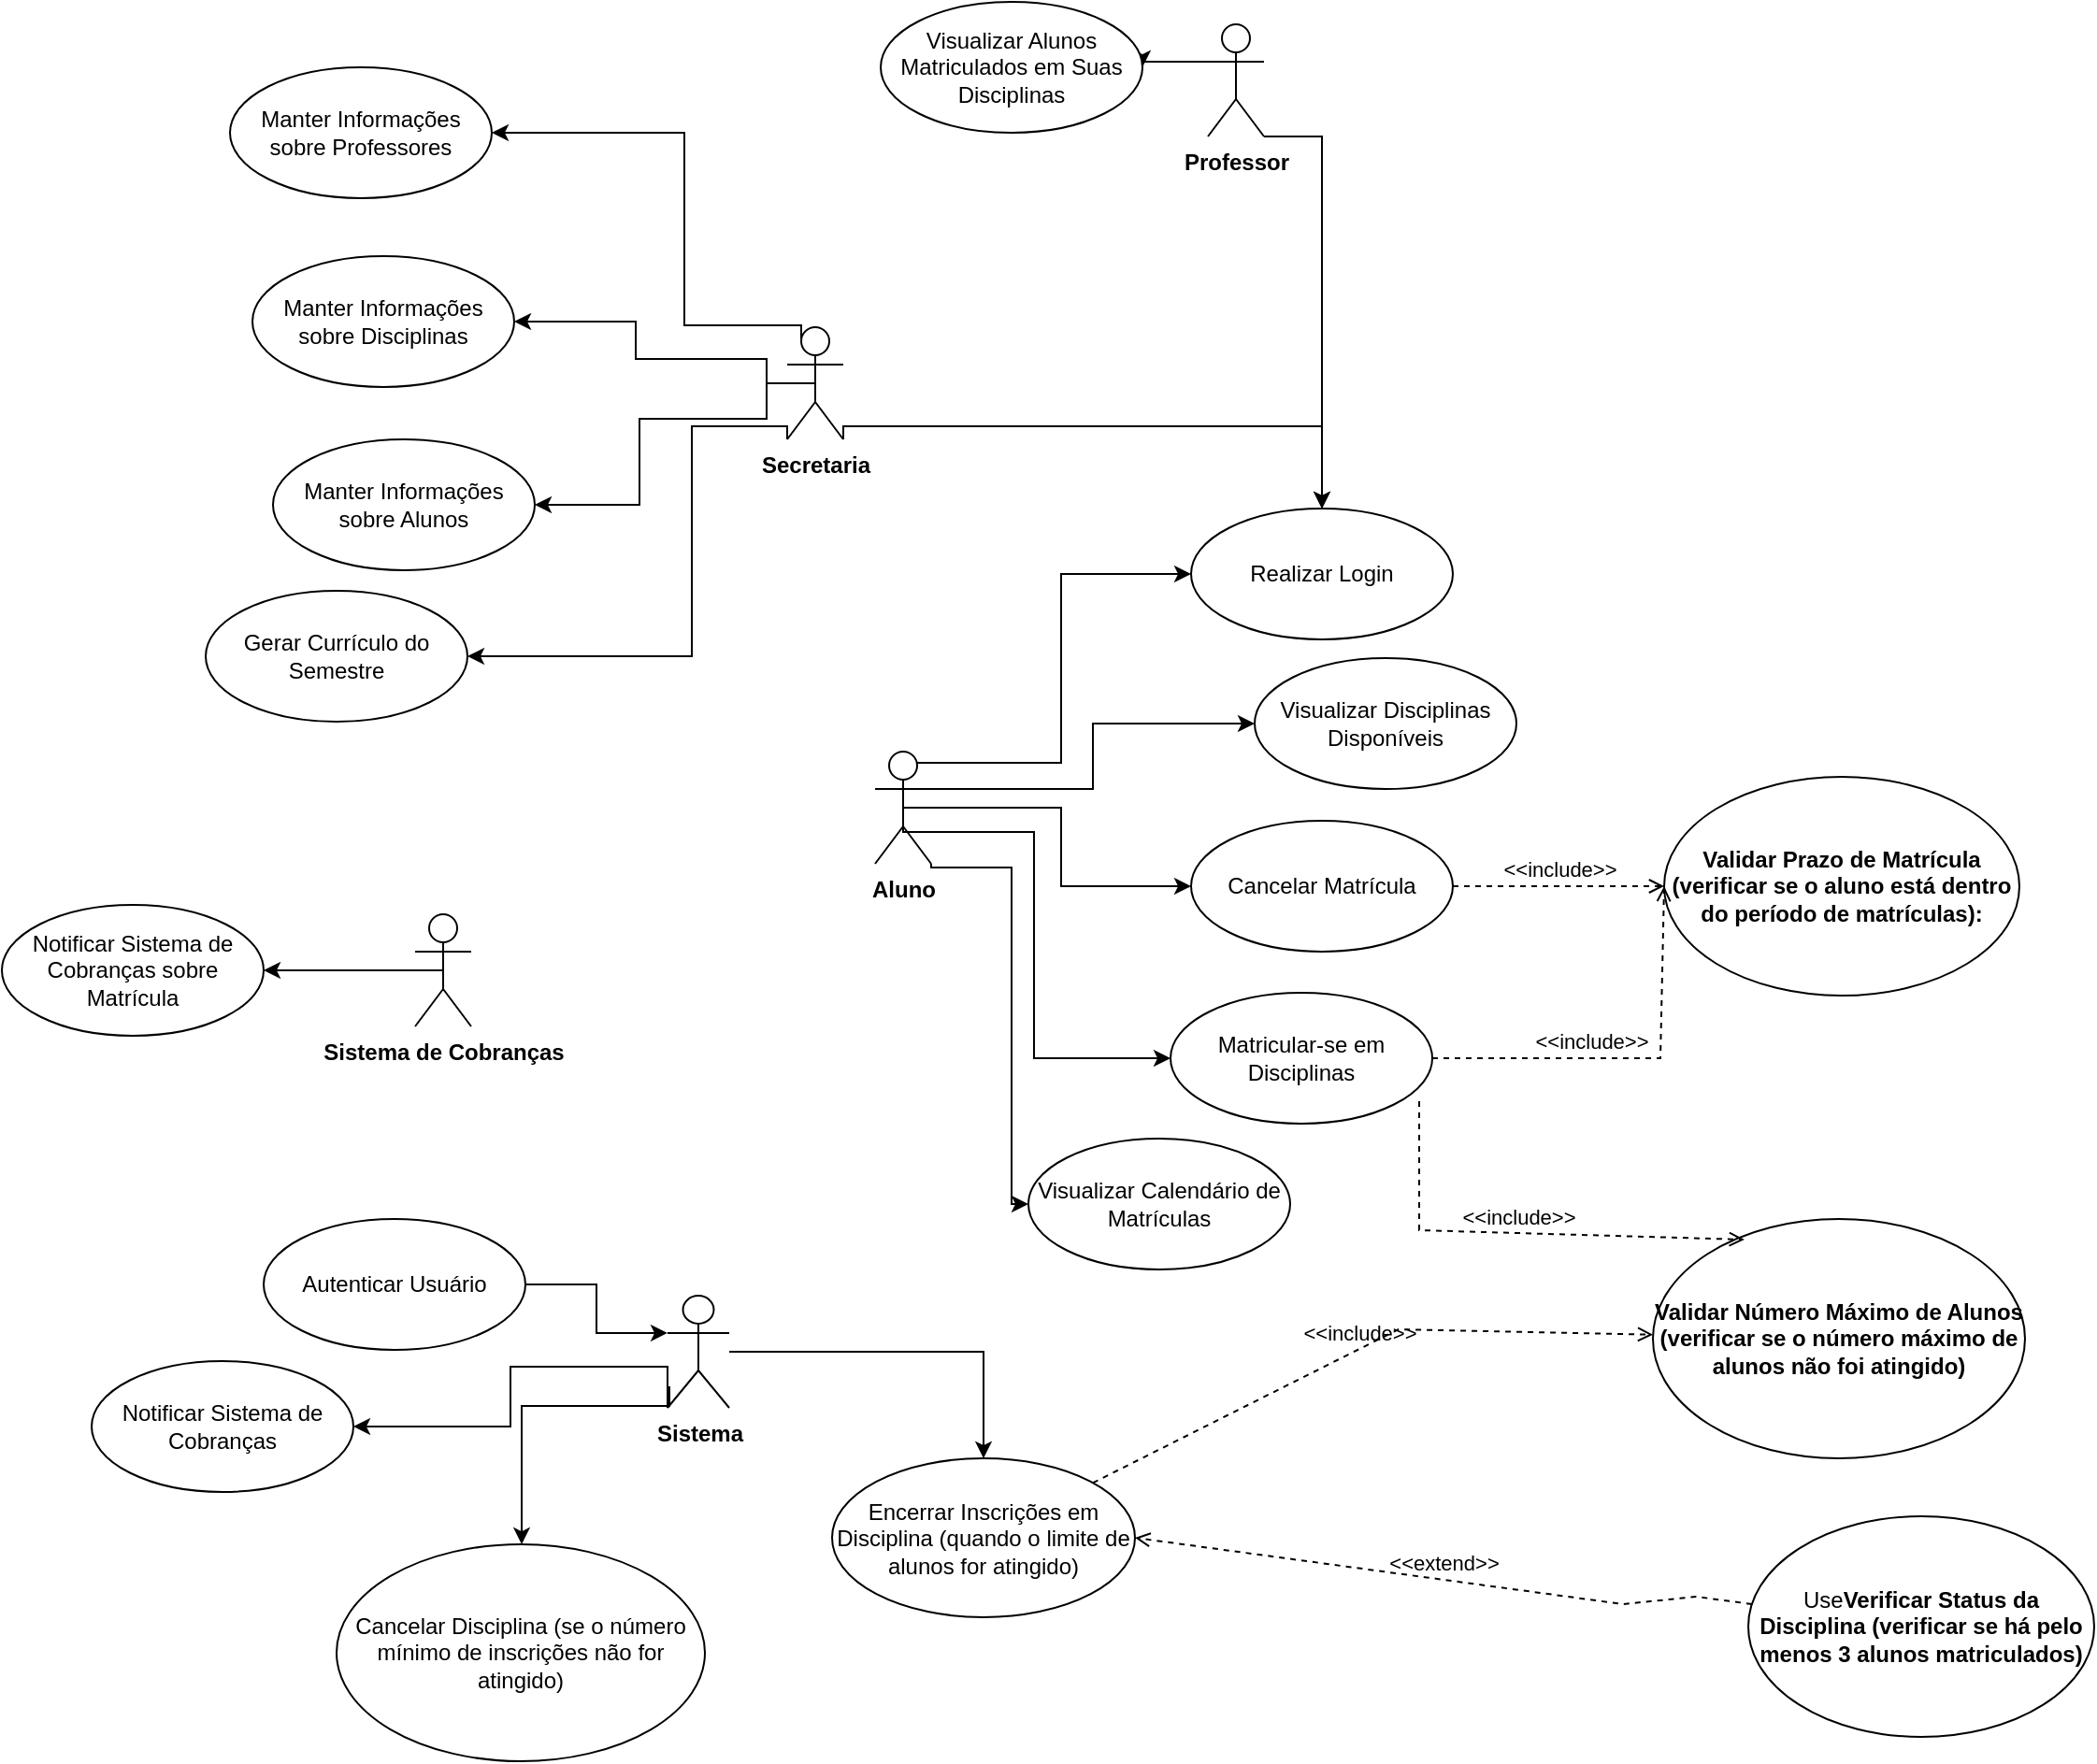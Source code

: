 <mxfile version="22.1.4" type="device">
  <diagram name="Página-1" id="HaD1zVWPm8SvlJ48wAJf">
    <mxGraphModel dx="2659" dy="1746" grid="0" gridSize="10" guides="1" tooltips="1" connect="1" arrows="1" fold="1" page="0" pageScale="1" pageWidth="827" pageHeight="1169" math="0" shadow="0">
      <root>
        <mxCell id="0" />
        <mxCell id="1" parent="0" />
        <mxCell id="JkNTtOXue6B4-RoPdNu2-13" style="edgeStyle=orthogonalEdgeStyle;rounded=0;orthogonalLoop=1;jettySize=auto;html=1;entryX=0;entryY=0.5;entryDx=0;entryDy=0;exitX=0.75;exitY=0.1;exitDx=0;exitDy=0;exitPerimeter=0;" edge="1" parent="1" source="JkNTtOXue6B4-RoPdNu2-1" target="JkNTtOXue6B4-RoPdNu2-7">
          <mxGeometry relative="1" as="geometry">
            <mxPoint x="-455" y="-125" as="sourcePoint" />
          </mxGeometry>
        </mxCell>
        <mxCell id="JkNTtOXue6B4-RoPdNu2-14" style="edgeStyle=orthogonalEdgeStyle;rounded=0;orthogonalLoop=1;jettySize=auto;html=1;exitX=1;exitY=0.333;exitDx=0;exitDy=0;exitPerimeter=0;" edge="1" parent="1" source="JkNTtOXue6B4-RoPdNu2-1" target="JkNTtOXue6B4-RoPdNu2-8">
          <mxGeometry relative="1" as="geometry" />
        </mxCell>
        <mxCell id="JkNTtOXue6B4-RoPdNu2-15" style="edgeStyle=orthogonalEdgeStyle;rounded=0;orthogonalLoop=1;jettySize=auto;html=1;exitX=0.5;exitY=0.5;exitDx=0;exitDy=0;exitPerimeter=0;entryX=0;entryY=0.5;entryDx=0;entryDy=0;" edge="1" parent="1" source="JkNTtOXue6B4-RoPdNu2-1" target="JkNTtOXue6B4-RoPdNu2-11">
          <mxGeometry relative="1" as="geometry" />
        </mxCell>
        <mxCell id="JkNTtOXue6B4-RoPdNu2-16" style="edgeStyle=orthogonalEdgeStyle;rounded=0;orthogonalLoop=1;jettySize=auto;html=1;exitX=1;exitY=1;exitDx=0;exitDy=0;exitPerimeter=0;entryX=0;entryY=0.5;entryDx=0;entryDy=0;" edge="1" parent="1" source="JkNTtOXue6B4-RoPdNu2-1" target="JkNTtOXue6B4-RoPdNu2-12">
          <mxGeometry relative="1" as="geometry">
            <Array as="points">
              <mxPoint x="-499" y="-101" />
              <mxPoint x="-456" y="-101" />
              <mxPoint x="-456" y="79" />
            </Array>
          </mxGeometry>
        </mxCell>
        <mxCell id="JkNTtOXue6B4-RoPdNu2-45" style="edgeStyle=orthogonalEdgeStyle;rounded=0;orthogonalLoop=1;jettySize=auto;html=1;exitX=0.5;exitY=0.5;exitDx=0;exitDy=0;exitPerimeter=0;entryX=0;entryY=0.5;entryDx=0;entryDy=0;" edge="1" parent="1" source="JkNTtOXue6B4-RoPdNu2-1" target="JkNTtOXue6B4-RoPdNu2-44">
          <mxGeometry relative="1" as="geometry">
            <Array as="points">
              <mxPoint x="-514" y="-120" />
              <mxPoint x="-444" y="-120" />
              <mxPoint x="-444" y="1" />
            </Array>
          </mxGeometry>
        </mxCell>
        <mxCell id="JkNTtOXue6B4-RoPdNu2-1" value="&lt;strong&gt; Aluno&lt;/strong&gt;" style="shape=umlActor;verticalLabelPosition=bottom;verticalAlign=top;html=1;outlineConnect=0;" vertex="1" parent="1">
          <mxGeometry x="-529" y="-163" width="30" height="60" as="geometry" />
        </mxCell>
        <mxCell id="JkNTtOXue6B4-RoPdNu2-25" style="edgeStyle=orthogonalEdgeStyle;rounded=0;orthogonalLoop=1;jettySize=auto;html=1;exitX=1;exitY=1;exitDx=0;exitDy=0;exitPerimeter=0;" edge="1" parent="1" source="JkNTtOXue6B4-RoPdNu2-2" target="JkNTtOXue6B4-RoPdNu2-7">
          <mxGeometry relative="1" as="geometry">
            <Array as="points">
              <mxPoint x="-290" y="-492" />
            </Array>
          </mxGeometry>
        </mxCell>
        <mxCell id="JkNTtOXue6B4-RoPdNu2-31" style="edgeStyle=orthogonalEdgeStyle;rounded=0;orthogonalLoop=1;jettySize=auto;html=1;exitX=0;exitY=0.333;exitDx=0;exitDy=0;exitPerimeter=0;entryX=1;entryY=0.5;entryDx=0;entryDy=0;" edge="1" parent="1" source="JkNTtOXue6B4-RoPdNu2-2" target="JkNTtOXue6B4-RoPdNu2-30">
          <mxGeometry relative="1" as="geometry" />
        </mxCell>
        <mxCell id="JkNTtOXue6B4-RoPdNu2-2" value="&lt;strong&gt;Professor&lt;/strong&gt;" style="shape=umlActor;verticalLabelPosition=bottom;verticalAlign=top;html=1;" vertex="1" parent="1">
          <mxGeometry x="-351" y="-552" width="30" height="60" as="geometry" />
        </mxCell>
        <mxCell id="JkNTtOXue6B4-RoPdNu2-24" style="edgeStyle=orthogonalEdgeStyle;rounded=0;orthogonalLoop=1;jettySize=auto;html=1;exitX=1;exitY=1;exitDx=0;exitDy=0;exitPerimeter=0;" edge="1" parent="1" source="JkNTtOXue6B4-RoPdNu2-3" target="JkNTtOXue6B4-RoPdNu2-7">
          <mxGeometry relative="1" as="geometry">
            <Array as="points">
              <mxPoint x="-290" y="-337" />
            </Array>
          </mxGeometry>
        </mxCell>
        <mxCell id="JkNTtOXue6B4-RoPdNu2-26" style="edgeStyle=orthogonalEdgeStyle;rounded=0;orthogonalLoop=1;jettySize=auto;html=1;exitX=0;exitY=1;exitDx=0;exitDy=0;exitPerimeter=0;entryX=1;entryY=0.5;entryDx=0;entryDy=0;" edge="1" parent="1" source="JkNTtOXue6B4-RoPdNu2-3" target="JkNTtOXue6B4-RoPdNu2-21">
          <mxGeometry relative="1" as="geometry">
            <Array as="points">
              <mxPoint x="-627" y="-337" />
              <mxPoint x="-627" y="-214" />
            </Array>
          </mxGeometry>
        </mxCell>
        <mxCell id="JkNTtOXue6B4-RoPdNu2-27" style="edgeStyle=orthogonalEdgeStyle;rounded=0;orthogonalLoop=1;jettySize=auto;html=1;exitX=0.5;exitY=0.5;exitDx=0;exitDy=0;exitPerimeter=0;entryX=1;entryY=0.5;entryDx=0;entryDy=0;" edge="1" parent="1" source="JkNTtOXue6B4-RoPdNu2-3" target="JkNTtOXue6B4-RoPdNu2-18">
          <mxGeometry relative="1" as="geometry">
            <Array as="points">
              <mxPoint x="-587" y="-341" />
              <mxPoint x="-655" y="-341" />
              <mxPoint x="-655" y="-295" />
            </Array>
          </mxGeometry>
        </mxCell>
        <mxCell id="JkNTtOXue6B4-RoPdNu2-28" style="edgeStyle=orthogonalEdgeStyle;rounded=0;orthogonalLoop=1;jettySize=auto;html=1;exitX=0.5;exitY=0.5;exitDx=0;exitDy=0;exitPerimeter=0;" edge="1" parent="1" source="JkNTtOXue6B4-RoPdNu2-3" target="JkNTtOXue6B4-RoPdNu2-20">
          <mxGeometry relative="1" as="geometry">
            <Array as="points">
              <mxPoint x="-587" y="-373" />
              <mxPoint x="-657" y="-373" />
              <mxPoint x="-657" y="-393" />
            </Array>
          </mxGeometry>
        </mxCell>
        <mxCell id="JkNTtOXue6B4-RoPdNu2-29" style="edgeStyle=orthogonalEdgeStyle;rounded=0;orthogonalLoop=1;jettySize=auto;html=1;exitX=0.25;exitY=0.1;exitDx=0;exitDy=0;exitPerimeter=0;entryX=1;entryY=0.5;entryDx=0;entryDy=0;" edge="1" parent="1" source="JkNTtOXue6B4-RoPdNu2-3" target="JkNTtOXue6B4-RoPdNu2-19">
          <mxGeometry relative="1" as="geometry">
            <Array as="points">
              <mxPoint x="-631" y="-391" />
              <mxPoint x="-631" y="-494" />
            </Array>
          </mxGeometry>
        </mxCell>
        <mxCell id="JkNTtOXue6B4-RoPdNu2-3" value="&lt;strong&gt;Secretaria&lt;/strong&gt;" style="shape=umlActor;verticalLabelPosition=bottom;verticalAlign=top;html=1;" vertex="1" parent="1">
          <mxGeometry x="-576" y="-390" width="30" height="60" as="geometry" />
        </mxCell>
        <mxCell id="JkNTtOXue6B4-RoPdNu2-32" style="edgeStyle=orthogonalEdgeStyle;rounded=0;orthogonalLoop=1;jettySize=auto;html=1;exitX=0.5;exitY=0.5;exitDx=0;exitDy=0;exitPerimeter=0;entryX=1;entryY=0.5;entryDx=0;entryDy=0;" edge="1" parent="1" source="JkNTtOXue6B4-RoPdNu2-5" target="JkNTtOXue6B4-RoPdNu2-22">
          <mxGeometry relative="1" as="geometry" />
        </mxCell>
        <mxCell id="JkNTtOXue6B4-RoPdNu2-5" value="&lt;strong&gt;Sistema de Cobranças&lt;/strong&gt;" style="shape=umlActor;verticalLabelPosition=bottom;verticalAlign=top;html=1;" vertex="1" parent="1">
          <mxGeometry x="-775" y="-76" width="30" height="60" as="geometry" />
        </mxCell>
        <mxCell id="JkNTtOXue6B4-RoPdNu2-52" style="edgeStyle=orthogonalEdgeStyle;rounded=0;orthogonalLoop=1;jettySize=auto;html=1;" edge="1" parent="1" source="JkNTtOXue6B4-RoPdNu2-6" target="JkNTtOXue6B4-RoPdNu2-35">
          <mxGeometry relative="1" as="geometry" />
        </mxCell>
        <mxCell id="JkNTtOXue6B4-RoPdNu2-53" style="edgeStyle=orthogonalEdgeStyle;rounded=0;orthogonalLoop=1;jettySize=auto;html=1;exitX=0;exitY=1;exitDx=0;exitDy=0;exitPerimeter=0;" edge="1" parent="1" source="JkNTtOXue6B4-RoPdNu2-6" target="JkNTtOXue6B4-RoPdNu2-33">
          <mxGeometry relative="1" as="geometry">
            <mxPoint x="-640" y="181" as="sourcePoint" />
            <mxPoint x="-846" y="300" as="targetPoint" />
            <Array as="points">
              <mxPoint x="-640" y="166" />
              <mxPoint x="-724" y="166" />
              <mxPoint x="-724" y="198" />
            </Array>
          </mxGeometry>
        </mxCell>
        <mxCell id="JkNTtOXue6B4-RoPdNu2-54" style="edgeStyle=orthogonalEdgeStyle;rounded=0;orthogonalLoop=1;jettySize=auto;html=1;exitX=0.5;exitY=0.5;exitDx=0;exitDy=0;exitPerimeter=0;" edge="1" parent="1" target="JkNTtOXue6B4-RoPdNu2-34">
          <mxGeometry relative="1" as="geometry">
            <mxPoint x="-640" y="177" as="sourcePoint" />
            <mxPoint x="-699" y="394" as="targetPoint" />
            <Array as="points">
              <mxPoint x="-639" y="177" />
              <mxPoint x="-639" y="187" />
              <mxPoint x="-718" y="187" />
            </Array>
          </mxGeometry>
        </mxCell>
        <mxCell id="JkNTtOXue6B4-RoPdNu2-6" value="&lt;strong&gt;Sistema&lt;/strong&gt;" style="shape=umlActor;verticalLabelPosition=bottom;verticalAlign=top;html=1;" vertex="1" parent="1">
          <mxGeometry x="-640" y="128" width="33" height="60" as="geometry" />
        </mxCell>
        <mxCell id="JkNTtOXue6B4-RoPdNu2-7" value="Realizar Login" style="ellipse;whiteSpace=wrap;html=1;" vertex="1" parent="1">
          <mxGeometry x="-360" y="-293" width="140" height="70" as="geometry" />
        </mxCell>
        <mxCell id="JkNTtOXue6B4-RoPdNu2-8" value="Visualizar Disciplinas Disponíveis" style="ellipse;whiteSpace=wrap;html=1;" vertex="1" parent="1">
          <mxGeometry x="-326" y="-213" width="140" height="70" as="geometry" />
        </mxCell>
        <mxCell id="JkNTtOXue6B4-RoPdNu2-11" value="Cancelar Matrícula" style="ellipse;whiteSpace=wrap;html=1;" vertex="1" parent="1">
          <mxGeometry x="-360" y="-126" width="140" height="70" as="geometry" />
        </mxCell>
        <mxCell id="JkNTtOXue6B4-RoPdNu2-12" value="Visualizar Calendário de Matrículas" style="ellipse;whiteSpace=wrap;html=1;" vertex="1" parent="1">
          <mxGeometry x="-447" y="44" width="140" height="70" as="geometry" />
        </mxCell>
        <mxCell id="JkNTtOXue6B4-RoPdNu2-18" value="Manter Informações sobre Alunos" style="ellipse;whiteSpace=wrap;html=1;" vertex="1" parent="1">
          <mxGeometry x="-851" y="-330" width="140" height="70" as="geometry" />
        </mxCell>
        <mxCell id="JkNTtOXue6B4-RoPdNu2-19" value="Manter Informações sobre Professores" style="ellipse;whiteSpace=wrap;html=1;" vertex="1" parent="1">
          <mxGeometry x="-874" y="-529" width="140" height="70" as="geometry" />
        </mxCell>
        <mxCell id="JkNTtOXue6B4-RoPdNu2-20" value="Manter Informações sobre Disciplinas" style="ellipse;whiteSpace=wrap;html=1;" vertex="1" parent="1">
          <mxGeometry x="-862" y="-428" width="140" height="70" as="geometry" />
        </mxCell>
        <mxCell id="JkNTtOXue6B4-RoPdNu2-21" value="Gerar Currículo do Semestre" style="ellipse;whiteSpace=wrap;html=1;" vertex="1" parent="1">
          <mxGeometry x="-887" y="-249" width="140" height="70" as="geometry" />
        </mxCell>
        <mxCell id="JkNTtOXue6B4-RoPdNu2-22" value="Notificar Sistema de Cobranças sobre Matrícula" style="ellipse;whiteSpace=wrap;html=1;" vertex="1" parent="1">
          <mxGeometry x="-996" y="-81" width="140" height="70" as="geometry" />
        </mxCell>
        <mxCell id="JkNTtOXue6B4-RoPdNu2-30" value="Visualizar Alunos Matriculados em Suas Disciplinas" style="ellipse;whiteSpace=wrap;html=1;" vertex="1" parent="1">
          <mxGeometry x="-526" y="-564" width="140" height="70" as="geometry" />
        </mxCell>
        <mxCell id="JkNTtOXue6B4-RoPdNu2-33" value="Notificar Sistema de Cobranças" style="ellipse;whiteSpace=wrap;html=1;" vertex="1" parent="1">
          <mxGeometry x="-948" y="163" width="140" height="70" as="geometry" />
        </mxCell>
        <mxCell id="JkNTtOXue6B4-RoPdNu2-34" value="Cancelar Disciplina (se o número mínimo de inscrições não for atingido)" style="ellipse;whiteSpace=wrap;html=1;" vertex="1" parent="1">
          <mxGeometry x="-817" y="261" width="197" height="116" as="geometry" />
        </mxCell>
        <mxCell id="JkNTtOXue6B4-RoPdNu2-35" value="Encerrar Inscrições em Disciplina (quando o limite de alunos for atingido)" style="ellipse;whiteSpace=wrap;html=1;" vertex="1" parent="1">
          <mxGeometry x="-552" y="215" width="162" height="85" as="geometry" />
        </mxCell>
        <mxCell id="JkNTtOXue6B4-RoPdNu2-36" value="Autenticar Usuário" style="ellipse;whiteSpace=wrap;html=1;" vertex="1" parent="1">
          <mxGeometry x="-856" y="87" width="140" height="70" as="geometry" />
        </mxCell>
        <mxCell id="JkNTtOXue6B4-RoPdNu2-38" value="Use&lt;strong&gt;Verificar Status da Disciplina (verificar se há pelo menos 3 alunos matriculados)&lt;/strong&gt;" style="ellipse;whiteSpace=wrap;html=1;" vertex="1" parent="1">
          <mxGeometry x="-62" y="246" width="185" height="118" as="geometry" />
        </mxCell>
        <mxCell id="JkNTtOXue6B4-RoPdNu2-41" value="&amp;lt;&amp;lt;extend&amp;gt;&amp;gt;" style="html=1;verticalAlign=bottom;labelBackgroundColor=none;endArrow=open;endFill=0;dashed=1;rounded=0;entryX=1;entryY=0.5;entryDx=0;entryDy=0;" edge="1" parent="1" source="JkNTtOXue6B4-RoPdNu2-38" target="JkNTtOXue6B4-RoPdNu2-35">
          <mxGeometry width="160" relative="1" as="geometry">
            <mxPoint x="-454" y="154" as="sourcePoint" />
            <mxPoint x="-294" y="154" as="targetPoint" />
            <Array as="points">
              <mxPoint x="-90" y="289" />
              <mxPoint x="-129" y="293" />
            </Array>
          </mxGeometry>
        </mxCell>
        <mxCell id="JkNTtOXue6B4-RoPdNu2-43" value="&lt;strong&gt;Validar Prazo de Matrícula (verificar se o aluno está dentro do período de matrículas):&lt;/strong&gt;" style="ellipse;whiteSpace=wrap;html=1;" vertex="1" parent="1">
          <mxGeometry x="-107" y="-149.5" width="190" height="117" as="geometry" />
        </mxCell>
        <mxCell id="JkNTtOXue6B4-RoPdNu2-44" value="Matricular-se em Disciplinas" style="ellipse;whiteSpace=wrap;html=1;" vertex="1" parent="1">
          <mxGeometry x="-371" y="-34" width="140" height="70" as="geometry" />
        </mxCell>
        <mxCell id="JkNTtOXue6B4-RoPdNu2-46" value="&amp;lt;&amp;lt;include&amp;gt;&amp;gt;" style="html=1;verticalAlign=bottom;labelBackgroundColor=none;endArrow=open;endFill=0;dashed=1;rounded=0;exitX=1;exitY=0.5;exitDx=0;exitDy=0;" edge="1" parent="1" source="JkNTtOXue6B4-RoPdNu2-11" target="JkNTtOXue6B4-RoPdNu2-43">
          <mxGeometry width="160" relative="1" as="geometry">
            <mxPoint x="-151" y="-17" as="sourcePoint" />
            <mxPoint x="9" y="-17" as="targetPoint" />
          </mxGeometry>
        </mxCell>
        <mxCell id="JkNTtOXue6B4-RoPdNu2-47" value="&amp;lt;&amp;lt;include&amp;gt;&amp;gt;" style="html=1;verticalAlign=bottom;labelBackgroundColor=none;endArrow=open;endFill=0;dashed=1;rounded=0;exitX=1;exitY=0.5;exitDx=0;exitDy=0;entryX=0;entryY=0.5;entryDx=0;entryDy=0;" edge="1" parent="1" source="JkNTtOXue6B4-RoPdNu2-44" target="JkNTtOXue6B4-RoPdNu2-43">
          <mxGeometry x="-0.206" width="160" relative="1" as="geometry">
            <mxPoint x="-245" y="60" as="sourcePoint" />
            <mxPoint x="-85" y="60" as="targetPoint" />
            <Array as="points">
              <mxPoint x="-109" y="1" />
            </Array>
            <mxPoint as="offset" />
          </mxGeometry>
        </mxCell>
        <mxCell id="JkNTtOXue6B4-RoPdNu2-48" value="&lt;strong&gt;Validar Número Máximo de Alunos (verificar se o número máximo de alunos não foi atingido)&lt;/strong&gt;" style="ellipse;whiteSpace=wrap;html=1;" vertex="1" parent="1">
          <mxGeometry x="-113" y="87" width="199" height="128" as="geometry" />
        </mxCell>
        <mxCell id="JkNTtOXue6B4-RoPdNu2-49" value="&amp;lt;&amp;lt;include&amp;gt;&amp;gt;" style="html=1;verticalAlign=bottom;labelBackgroundColor=none;endArrow=open;endFill=0;dashed=1;rounded=0;" edge="1" parent="1" source="JkNTtOXue6B4-RoPdNu2-35" target="JkNTtOXue6B4-RoPdNu2-48">
          <mxGeometry width="160" relative="1" as="geometry">
            <mxPoint x="-195" y="119" as="sourcePoint" />
            <mxPoint x="-35" y="119" as="targetPoint" />
            <Array as="points">
              <mxPoint x="-249" y="146" />
            </Array>
          </mxGeometry>
        </mxCell>
        <mxCell id="JkNTtOXue6B4-RoPdNu2-50" value="&amp;lt;&amp;lt;include&amp;gt;&amp;gt;" style="html=1;verticalAlign=bottom;labelBackgroundColor=none;endArrow=open;endFill=0;dashed=1;rounded=0;entryX=0.246;entryY=0.086;entryDx=0;entryDy=0;entryPerimeter=0;exitX=0.95;exitY=0.829;exitDx=0;exitDy=0;exitPerimeter=0;" edge="1" parent="1" source="JkNTtOXue6B4-RoPdNu2-44" target="JkNTtOXue6B4-RoPdNu2-48">
          <mxGeometry width="160" relative="1" as="geometry">
            <mxPoint x="-337" y="227" as="sourcePoint" />
            <mxPoint x="-177" y="227" as="targetPoint" />
            <Array as="points">
              <mxPoint x="-238" y="93" />
            </Array>
          </mxGeometry>
        </mxCell>
        <mxCell id="JkNTtOXue6B4-RoPdNu2-51" style="edgeStyle=orthogonalEdgeStyle;rounded=0;orthogonalLoop=1;jettySize=auto;html=1;entryX=0;entryY=0.333;entryDx=0;entryDy=0;entryPerimeter=0;" edge="1" parent="1" source="JkNTtOXue6B4-RoPdNu2-36" target="JkNTtOXue6B4-RoPdNu2-6">
          <mxGeometry relative="1" as="geometry" />
        </mxCell>
      </root>
    </mxGraphModel>
  </diagram>
</mxfile>
